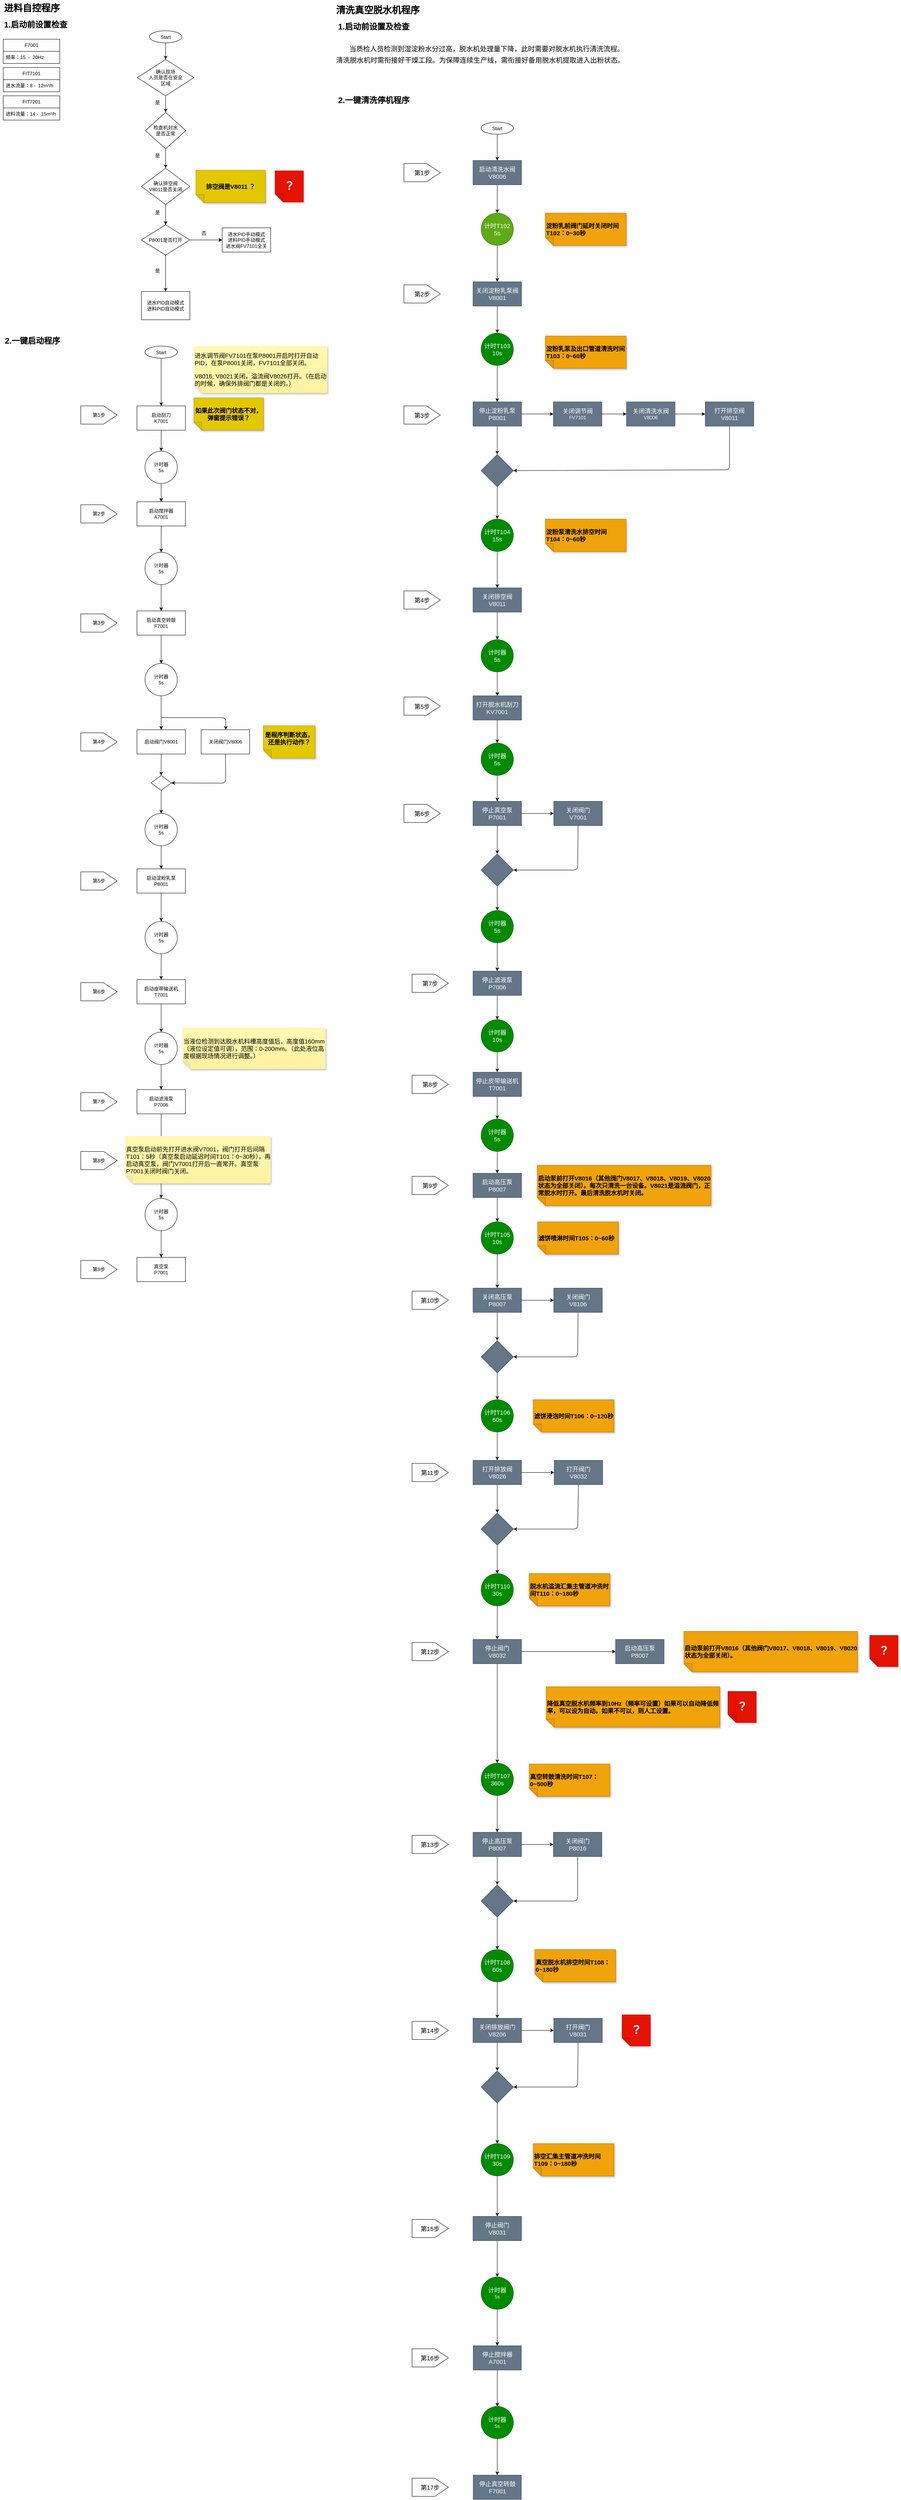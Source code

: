 <mxfile>
    <diagram id="wImYX9leGLHuQFXVxH7y" name="第 1 页">
        <mxGraphModel dx="1202" dy="1942" grid="1" gridSize="10" guides="1" tooltips="1" connect="1" arrows="1" fold="1" page="1" pageScale="1" pageWidth="827" pageHeight="1169" math="0" shadow="0">
            <root>
                <mxCell id="0"/>
                <mxCell id="1" parent="0"/>
                <mxCell id="384" value="F7001" style="swimlane;fontStyle=0;childLayout=stackLayout;horizontal=1;startSize=30;horizontalStack=0;resizeParent=1;resizeParentMax=0;resizeLast=0;collapsible=1;marginBottom=0;whiteSpace=wrap;html=1;fontFamily=Helvetica;fontSize=12;fontColor=default;fillColor=none;gradientColor=none;" parent="1" vertex="1">
                    <mxGeometry x="18" y="-1065" width="140" height="60" as="geometry"/>
                </mxCell>
                <mxCell id="385" value="频率：15&amp;nbsp; -&amp;nbsp; 20Hz" style="text;strokeColor=none;fillColor=none;align=left;verticalAlign=middle;spacingLeft=4;spacingRight=4;overflow=hidden;points=[[0,0.5],[1,0.5]];portConstraint=eastwest;rotatable=0;whiteSpace=wrap;html=1;fontFamily=Helvetica;fontSize=12;fontColor=default;" parent="384" vertex="1">
                    <mxGeometry y="30" width="140" height="30" as="geometry"/>
                </mxCell>
                <mxCell id="388" value="FIT7101" style="swimlane;fontStyle=0;childLayout=stackLayout;horizontal=1;startSize=30;horizontalStack=0;resizeParent=1;resizeParentMax=0;resizeLast=0;collapsible=1;marginBottom=0;whiteSpace=wrap;html=1;fontFamily=Helvetica;fontSize=12;fontColor=default;fillColor=none;gradientColor=none;" parent="1" vertex="1">
                    <mxGeometry x="18" y="-995" width="140" height="60" as="geometry"/>
                </mxCell>
                <mxCell id="389" value="进水流量：8 -&amp;nbsp; 12m³/h" style="text;strokeColor=none;fillColor=none;align=left;verticalAlign=middle;spacingLeft=4;spacingRight=4;overflow=hidden;points=[[0,0.5],[1,0.5]];portConstraint=eastwest;rotatable=0;whiteSpace=wrap;html=1;fontFamily=Helvetica;fontSize=12;fontColor=default;" parent="388" vertex="1">
                    <mxGeometry y="30" width="140" height="30" as="geometry"/>
                </mxCell>
                <UserObject label="FIT7201" tags="" id="390">
                    <mxCell style="swimlane;fontStyle=0;childLayout=stackLayout;horizontal=1;startSize=30;horizontalStack=0;resizeParent=1;resizeParentMax=0;resizeLast=0;collapsible=1;marginBottom=0;whiteSpace=wrap;html=1;fontFamily=Helvetica;fontSize=12;fontColor=default;fillColor=none;gradientColor=none;" parent="1" vertex="1">
                        <mxGeometry x="18" y="-925" width="140" height="60" as="geometry"/>
                    </mxCell>
                </UserObject>
                <mxCell id="391" value="进料流量：14 -&amp;nbsp; 15m³/h" style="text;strokeColor=none;fillColor=none;align=left;verticalAlign=middle;spacingLeft=4;spacingRight=4;overflow=hidden;points=[[0,0.5],[1,0.5]];portConstraint=eastwest;rotatable=0;whiteSpace=wrap;html=1;fontFamily=Helvetica;fontSize=12;fontColor=default;" parent="390" vertex="1">
                    <mxGeometry y="30" width="140" height="30" as="geometry"/>
                </mxCell>
                <mxCell id="427" value="" style="edgeStyle=none;html=1;fontFamily=Helvetica;fontSize=12;fontColor=default;" parent="1" source="425" target="426" edge="1">
                    <mxGeometry relative="1" as="geometry"/>
                </mxCell>
                <mxCell id="425" value="Start" style="ellipse;align=center;" parent="1" vertex="1">
                    <mxGeometry x="380" y="-1086" width="80" height="30" as="geometry"/>
                </mxCell>
                <mxCell id="431" value="" style="edgeStyle=none;html=1;fontFamily=Helvetica;fontSize=12;fontColor=default;" parent="1" source="426" target="430" edge="1">
                    <mxGeometry relative="1" as="geometry"/>
                </mxCell>
                <mxCell id="426" value="确认现场&lt;br&gt;人员是否在安全&lt;br&gt;区域" style="rhombus;whiteSpace=wrap;html=1;align=center;" parent="1" vertex="1">
                    <mxGeometry x="350" y="-1015" width="140" height="90" as="geometry"/>
                </mxCell>
                <mxCell id="440" style="edgeStyle=none;html=1;exitX=0.5;exitY=1;exitDx=0;exitDy=0;entryX=0.5;entryY=0;entryDx=0;entryDy=0;fontFamily=Helvetica;fontSize=12;fontColor=default;" parent="1" source="430" target="439" edge="1">
                    <mxGeometry relative="1" as="geometry"/>
                </mxCell>
                <mxCell id="430" value="检查机封水&lt;br&gt;是否正常" style="rhombus;whiteSpace=wrap;html=1;" parent="1" vertex="1">
                    <mxGeometry x="370" y="-884" width="100" height="90" as="geometry"/>
                </mxCell>
                <mxCell id="448" style="edgeStyle=none;html=1;exitX=0.5;exitY=1;exitDx=0;exitDy=0;entryX=0.5;entryY=0;entryDx=0;entryDy=0;fontFamily=Helvetica;fontSize=12;fontColor=default;" parent="1" source="439" target="443" edge="1">
                    <mxGeometry relative="1" as="geometry"/>
                </mxCell>
                <mxCell id="439" value="确认排空阀&lt;br&gt;V8011是否关闭" style="rhombus;whiteSpace=wrap;html=1;" parent="1" vertex="1">
                    <mxGeometry x="360" y="-746" width="120" height="90" as="geometry"/>
                </mxCell>
                <mxCell id="441" value="" style="edgeStyle=none;html=1;fontFamily=Helvetica;fontSize=12;fontColor=default;" parent="1" source="443" target="444" edge="1">
                    <mxGeometry relative="1" as="geometry"/>
                </mxCell>
                <mxCell id="442" value="" style="edgeStyle=none;html=1;fontFamily=Helvetica;fontSize=12;fontColor=default;" parent="1" source="443" target="446" edge="1">
                    <mxGeometry relative="1" as="geometry"/>
                </mxCell>
                <mxCell id="443" value="P8001是否打开" style="rhombus;whiteSpace=wrap;html=1;" parent="1" vertex="1">
                    <mxGeometry x="360" y="-606" width="120" height="75" as="geometry"/>
                </mxCell>
                <mxCell id="444" value="进水PID自动模式&lt;br&gt;进料PID自动模式" style="whiteSpace=wrap;html=1;" parent="1" vertex="1">
                    <mxGeometry x="360" y="-441" width="120" height="70" as="geometry"/>
                </mxCell>
                <mxCell id="445" value="是" style="text;strokeColor=none;align=center;fillColor=none;html=1;verticalAlign=middle;whiteSpace=wrap;rounded=0;fontFamily=Helvetica;fontSize=12;fontColor=default;" parent="1" vertex="1">
                    <mxGeometry x="381" y="-507" width="38" height="30" as="geometry"/>
                </mxCell>
                <mxCell id="446" value="进水PID手动模式&lt;br&gt;进料PID手动模式&lt;br&gt;进水阀FV7101全关" style="whiteSpace=wrap;html=1;" parent="1" vertex="1">
                    <mxGeometry x="560" y="-598.5" width="120" height="60" as="geometry"/>
                </mxCell>
                <mxCell id="447" value="否" style="text;strokeColor=none;align=center;fillColor=none;html=1;verticalAlign=middle;whiteSpace=wrap;rounded=0;fontFamily=Helvetica;fontSize=12;fontColor=default;" parent="1" vertex="1">
                    <mxGeometry x="495" y="-600" width="40" height="30" as="geometry"/>
                </mxCell>
                <mxCell id="449" value="是" style="text;strokeColor=none;align=center;fillColor=none;html=1;verticalAlign=middle;whiteSpace=wrap;rounded=0;fontFamily=Helvetica;fontSize=12;fontColor=default;" parent="1" vertex="1">
                    <mxGeometry x="381" y="-651" width="38" height="30" as="geometry"/>
                </mxCell>
                <mxCell id="450" value="是" style="text;strokeColor=none;align=center;fillColor=none;html=1;verticalAlign=middle;whiteSpace=wrap;rounded=0;fontFamily=Helvetica;fontSize=12;fontColor=default;" parent="1" vertex="1">
                    <mxGeometry x="381" y="-792" width="38" height="30" as="geometry"/>
                </mxCell>
                <mxCell id="451" value="是" style="text;strokeColor=none;align=center;fillColor=none;html=1;verticalAlign=middle;whiteSpace=wrap;rounded=0;fontFamily=Helvetica;fontSize=12;fontColor=default;" parent="1" vertex="1">
                    <mxGeometry x="381" y="-923" width="38" height="30" as="geometry"/>
                </mxCell>
                <mxCell id="458" value="" style="edgeStyle=none;html=1;fontFamily=Helvetica;fontSize=12;fontColor=default;" parent="1" source="452" target="457" edge="1">
                    <mxGeometry relative="1" as="geometry"/>
                </mxCell>
                <mxCell id="452" value="Start" style="ellipse" parent="1" vertex="1">
                    <mxGeometry x="369" y="-306" width="80" height="30" as="geometry"/>
                </mxCell>
                <mxCell id="462" value="" style="edgeStyle=none;html=1;fontFamily=Helvetica;fontSize=12;fontColor=default;" parent="1" source="457" target="461" edge="1">
                    <mxGeometry relative="1" as="geometry"/>
                </mxCell>
                <mxCell id="457" value="启动刮刀&lt;br&gt;K7001" style="whiteSpace=wrap;html=1;" parent="1" vertex="1">
                    <mxGeometry x="349" y="-158" width="120" height="60" as="geometry"/>
                </mxCell>
                <mxCell id="464" value="" style="edgeStyle=none;html=1;fontFamily=Helvetica;fontSize=12;fontColor=default;" parent="1" source="461" target="463" edge="1">
                    <mxGeometry relative="1" as="geometry"/>
                </mxCell>
                <mxCell id="461" value="计时器&lt;br&gt;5s" style="ellipse;whiteSpace=wrap;html=1;" parent="1" vertex="1">
                    <mxGeometry x="369" y="-46" width="80" height="80" as="geometry"/>
                </mxCell>
                <mxCell id="466" value="" style="edgeStyle=none;html=1;fontFamily=Helvetica;fontSize=12;fontColor=default;" parent="1" source="463" target="465" edge="1">
                    <mxGeometry relative="1" as="geometry"/>
                </mxCell>
                <mxCell id="463" value="启动搅拌器&lt;br&gt;A7001" style="whiteSpace=wrap;html=1;" parent="1" vertex="1">
                    <mxGeometry x="349" y="79" width="120" height="60" as="geometry"/>
                </mxCell>
                <mxCell id="468" value="" style="edgeStyle=none;html=1;fontFamily=Helvetica;fontSize=12;fontColor=default;" parent="1" source="465" target="467" edge="1">
                    <mxGeometry relative="1" as="geometry"/>
                </mxCell>
                <mxCell id="465" value="计时器&lt;br&gt;5s" style="ellipse;whiteSpace=wrap;html=1;" parent="1" vertex="1">
                    <mxGeometry x="369" y="204" width="80" height="80" as="geometry"/>
                </mxCell>
                <mxCell id="470" value="" style="edgeStyle=none;html=1;fontFamily=Helvetica;fontSize=12;fontColor=default;" parent="1" source="467" target="469" edge="1">
                    <mxGeometry relative="1" as="geometry"/>
                </mxCell>
                <mxCell id="467" value="启动真空转鼓&lt;br&gt;F7001" style="whiteSpace=wrap;html=1;" parent="1" vertex="1">
                    <mxGeometry x="349" y="349" width="120" height="60" as="geometry"/>
                </mxCell>
                <mxCell id="472" value="" style="edgeStyle=none;html=1;fontFamily=Helvetica;fontSize=12;fontColor=default;" parent="1" source="469" target="471" edge="1">
                    <mxGeometry relative="1" as="geometry"/>
                </mxCell>
                <mxCell id="469" value="计时器&lt;br&gt;5s" style="ellipse;whiteSpace=wrap;html=1;" parent="1" vertex="1">
                    <mxGeometry x="369" y="479" width="80" height="80" as="geometry"/>
                </mxCell>
                <mxCell id="484" value="" style="edgeStyle=none;html=1;fontFamily=Helvetica;fontSize=12;fontColor=default;" parent="1" source="471" target="483" edge="1">
                    <mxGeometry relative="1" as="geometry"/>
                </mxCell>
                <mxCell id="471" value="启动阀门V8001" style="whiteSpace=wrap;html=1;" parent="1" vertex="1">
                    <mxGeometry x="349" y="643" width="120" height="60" as="geometry"/>
                </mxCell>
                <mxCell id="485" style="edgeStyle=none;html=1;entryX=1;entryY=0.5;entryDx=0;entryDy=0;fontFamily=Helvetica;fontSize=12;fontColor=default;exitX=0.5;exitY=1;exitDx=0;exitDy=0;" parent="1" source="477" target="483" edge="1">
                    <mxGeometry relative="1" as="geometry">
                        <Array as="points">
                            <mxPoint x="569" y="775"/>
                        </Array>
                    </mxGeometry>
                </mxCell>
                <mxCell id="477" value="关闭阀门V8006" style="whiteSpace=wrap;html=1;" parent="1" vertex="1">
                    <mxGeometry x="508" y="643" width="120" height="60" as="geometry"/>
                </mxCell>
                <mxCell id="479" value="" style="edgeStyle=none;orthogonalLoop=1;jettySize=auto;html=1;fontFamily=Helvetica;fontSize=12;fontColor=default;" parent="1" edge="1">
                    <mxGeometry width="80" relative="1" as="geometry">
                        <mxPoint x="409" y="613" as="sourcePoint"/>
                        <mxPoint x="569" y="643" as="targetPoint"/>
                        <Array as="points">
                            <mxPoint x="569" y="613"/>
                        </Array>
                    </mxGeometry>
                </mxCell>
                <mxCell id="487" value="" style="edgeStyle=none;html=1;fontFamily=Helvetica;fontSize=12;fontColor=default;" parent="1" source="483" target="486" edge="1">
                    <mxGeometry relative="1" as="geometry"/>
                </mxCell>
                <mxCell id="483" value="" style="rhombus;whiteSpace=wrap;html=1;" parent="1" vertex="1">
                    <mxGeometry x="384" y="756" width="50" height="37" as="geometry"/>
                </mxCell>
                <mxCell id="489" value="" style="edgeStyle=none;html=1;fontFamily=Helvetica;fontSize=12;fontColor=default;" parent="1" source="486" target="488" edge="1">
                    <mxGeometry relative="1" as="geometry"/>
                </mxCell>
                <mxCell id="486" value="计时器&lt;br&gt;5s" style="ellipse;whiteSpace=wrap;html=1;" parent="1" vertex="1">
                    <mxGeometry x="369" y="850" width="80" height="80" as="geometry"/>
                </mxCell>
                <mxCell id="491" value="" style="edgeStyle=none;html=1;fontFamily=Helvetica;fontSize=12;fontColor=default;" parent="1" source="488" target="490" edge="1">
                    <mxGeometry relative="1" as="geometry"/>
                </mxCell>
                <mxCell id="488" value="启动淀粉乳泵&lt;br&gt;P8001" style="whiteSpace=wrap;html=1;" parent="1" vertex="1">
                    <mxGeometry x="349" y="987" width="120" height="60" as="geometry"/>
                </mxCell>
                <mxCell id="493" value="" style="edgeStyle=none;html=1;fontFamily=Helvetica;fontSize=12;fontColor=default;" parent="1" source="490" target="492" edge="1">
                    <mxGeometry relative="1" as="geometry"/>
                </mxCell>
                <mxCell id="490" value="计时器&lt;br&gt;5s" style="ellipse;whiteSpace=wrap;html=1;" parent="1" vertex="1">
                    <mxGeometry x="369" y="1117" width="80" height="80" as="geometry"/>
                </mxCell>
                <mxCell id="497" value="" style="edgeStyle=none;html=1;fontFamily=Helvetica;fontSize=12;fontColor=#FFFFFF;" parent="1" source="492" target="496" edge="1">
                    <mxGeometry relative="1" as="geometry"/>
                </mxCell>
                <mxCell id="492" value="启动皮带输送机&lt;br&gt;T7001" style="whiteSpace=wrap;html=1;" parent="1" vertex="1">
                    <mxGeometry x="349" y="1261" width="120" height="60" as="geometry"/>
                </mxCell>
                <mxCell id="494" value="&lt;p style=&quot;font-size: 15px;&quot; class=&quot;MsoNormal&quot;&gt;&lt;span&gt;当液位检测到达脱水机料槽高度值后，&lt;/span&gt;高度值160mm（液位设定值可调），范围：0-200mm。（此处液位高度根据现场情况进行调整。）&lt;/p&gt;&lt;p class=&quot;MsoNormal&quot;&gt;&lt;span&gt;&lt;/span&gt;&lt;/p&gt;" style="shape=note;whiteSpace=wrap;html=1;backgroundOutline=1;fontColor=#000000;darkOpacity=0.05;fillColor=#FFF9B2;strokeColor=none;fillStyle=solid;direction=west;gradientDirection=north;gradientColor=#FFF2A1;shadow=1;size=20;pointerEvents=1;fontFamily=Helvetica;fontSize=12;align=left;" parent="1" vertex="1">
                    <mxGeometry x="461.75" y="1380" width="354.25" height="102" as="geometry"/>
                </mxCell>
                <mxCell id="499" value="" style="edgeStyle=none;html=1;fontFamily=Helvetica;fontSize=12;fontColor=#FFFFFF;" parent="1" source="496" target="498" edge="1">
                    <mxGeometry relative="1" as="geometry"/>
                </mxCell>
                <mxCell id="496" value="计时器&lt;br&gt;5s" style="ellipse;whiteSpace=wrap;html=1;" parent="1" vertex="1">
                    <mxGeometry x="369" y="1391" width="80" height="80" as="geometry"/>
                </mxCell>
                <mxCell id="501" value="" style="edgeStyle=none;html=1;fontFamily=Helvetica;fontSize=12;fontColor=#FFFFFF;" parent="1" source="498" target="500" edge="1">
                    <mxGeometry relative="1" as="geometry"/>
                </mxCell>
                <mxCell id="498" value="启动滤液泵&lt;br&gt;P7006" style="whiteSpace=wrap;html=1;" parent="1" vertex="1">
                    <mxGeometry x="349" y="1533" width="120" height="60" as="geometry"/>
                </mxCell>
                <mxCell id="503" value="" style="edgeStyle=none;html=1;fontFamily=Helvetica;fontSize=12;fontColor=#FFFFFF;" parent="1" source="500" target="502" edge="1">
                    <mxGeometry relative="1" as="geometry"/>
                </mxCell>
                <mxCell id="500" value="计时器&lt;br&gt;5s" style="ellipse;whiteSpace=wrap;html=1;" parent="1" vertex="1">
                    <mxGeometry x="369" y="1802" width="80" height="80" as="geometry"/>
                </mxCell>
                <mxCell id="502" value="真空泵&lt;br&gt;P7001" style="whiteSpace=wrap;html=1;" parent="1" vertex="1">
                    <mxGeometry x="349" y="1948" width="120" height="60" as="geometry"/>
                </mxCell>
                <mxCell id="504" value="&lt;p style=&quot;&quot; class=&quot;MsoNormal&quot;&gt;&lt;font style=&quot;font-size: 15px;&quot;&gt;真空泵启动前先打开进水阀V7001，阀门打开后间隔T101：5秒（真空泵启动延迟时间T101：0~30秒），再启动真空泵，阀门V7001打开后一直常开。真空泵P7001关闭时阀门关闭。&lt;/font&gt;&lt;span&gt;&lt;/span&gt;&lt;/p&gt;&lt;p class=&quot;MsoNormal&quot;&gt;&lt;span&gt;&lt;/span&gt;&lt;/p&gt;" style="shape=note;whiteSpace=wrap;html=1;backgroundOutline=1;fontColor=#000000;darkOpacity=0.05;fillColor=#FFF9B2;strokeColor=none;fillStyle=solid;direction=west;gradientDirection=north;gradientColor=#FFF2A1;shadow=1;size=20;pointerEvents=1;fontFamily=Helvetica;fontSize=12;align=left;" parent="1" vertex="1">
                    <mxGeometry x="320" y="1648" width="360" height="117" as="geometry"/>
                </mxCell>
                <mxCell id="505" value="&lt;p style=&quot;font-size: 15px;&quot; class=&quot;MsoNormal&quot;&gt;&lt;font style=&quot;font-size: 15px;&quot;&gt;进水调节阀FV7101在泵P8001开启时打开自动PID，在泵P8001关闭，FV7101全部关闭。&lt;/font&gt;&lt;/p&gt;&lt;p style=&quot;font-size: 15px;&quot; class=&quot;MsoNormal&quot;&gt;&lt;font style=&quot;font-size: 15px;&quot;&gt;V8016, V8021关闭，溢流阀V8026打开。（在启动的时候，确保外排阀门都是关闭的。）&lt;/font&gt;&lt;span style=&quot;font-size: 13px;&quot;&gt;&lt;/span&gt;&lt;/p&gt;&lt;p class=&quot;MsoNormal&quot;&gt;&lt;span&gt;&lt;/span&gt;&lt;/p&gt;" style="shape=note;whiteSpace=wrap;html=1;backgroundOutline=1;fontColor=#000000;darkOpacity=0.05;fillColor=#FFF9B2;strokeColor=none;fillStyle=solid;direction=west;gradientDirection=north;gradientColor=#FFF2A1;shadow=1;size=20;pointerEvents=1;fontFamily=Helvetica;fontSize=12;align=left;" parent="1" vertex="1">
                    <mxGeometry x="490" y="-306" width="330" height="116" as="geometry"/>
                </mxCell>
                <mxCell id="506" value="第1步" style="shape=offPageConnector;whiteSpace=wrap;html=1;direction=north;" parent="1" vertex="1">
                    <mxGeometry x="210" y="-158" width="90" height="45" as="geometry"/>
                </mxCell>
                <mxCell id="509" value="1.启动前设置检查" style="text;strokeColor=none;fillColor=none;html=1;fontSize=20;fontStyle=1;verticalAlign=middle;align=center;" parent="1" vertex="1">
                    <mxGeometry x="18" y="-1122" width="160" height="40" as="geometry"/>
                </mxCell>
                <mxCell id="510" value="2.一键启动程序" style="text;strokeColor=none;fillColor=none;html=1;fontSize=20;fontStyle=1;verticalAlign=middle;align=center;" parent="1" vertex="1">
                    <mxGeometry x="10" y="-340" width="160" height="40" as="geometry"/>
                </mxCell>
                <mxCell id="511" value="第2步" style="shape=offPageConnector;whiteSpace=wrap;html=1;direction=north;" parent="1" vertex="1">
                    <mxGeometry x="210" y="86.5" width="90" height="45" as="geometry"/>
                </mxCell>
                <mxCell id="512" value="第3步" style="shape=offPageConnector;whiteSpace=wrap;html=1;direction=north;" parent="1" vertex="1">
                    <mxGeometry x="210" y="356.5" width="90" height="45" as="geometry"/>
                </mxCell>
                <mxCell id="513" value="第4步" style="shape=offPageConnector;whiteSpace=wrap;html=1;direction=north;" parent="1" vertex="1">
                    <mxGeometry x="210" y="650.5" width="90" height="45" as="geometry"/>
                </mxCell>
                <mxCell id="514" value="第5步" style="shape=offPageConnector;whiteSpace=wrap;html=1;direction=north;" parent="1" vertex="1">
                    <mxGeometry x="210" y="994.5" width="90" height="45" as="geometry"/>
                </mxCell>
                <mxCell id="515" value="第6步" style="shape=offPageConnector;whiteSpace=wrap;html=1;direction=north;" parent="1" vertex="1">
                    <mxGeometry x="210" y="1268.5" width="90" height="45" as="geometry"/>
                </mxCell>
                <mxCell id="516" value="第7步" style="shape=offPageConnector;whiteSpace=wrap;html=1;direction=north;" parent="1" vertex="1">
                    <mxGeometry x="210" y="1540.5" width="90" height="45" as="geometry"/>
                </mxCell>
                <mxCell id="517" value="第8步" style="shape=offPageConnector;whiteSpace=wrap;html=1;direction=north;" parent="1" vertex="1">
                    <mxGeometry x="210" y="1686" width="90" height="45" as="geometry"/>
                </mxCell>
                <mxCell id="518" value="第9步" style="shape=offPageConnector;whiteSpace=wrap;html=1;direction=north;" parent="1" vertex="1">
                    <mxGeometry x="210" y="1955.5" width="90" height="45" as="geometry"/>
                </mxCell>
                <mxCell id="519" value="&lt;font style=&quot;font-size: 15px;&quot;&gt;&lt;b&gt;是程序判断状态，还是执行动作？&lt;br&gt;&lt;br&gt;&lt;/b&gt;&lt;/font&gt;" style="shape=note;whiteSpace=wrap;html=1;backgroundOutline=1;fontColor=#000000;darkOpacity=0.05;fillColor=#e3c800;strokeColor=#B09500;fillStyle=solid;direction=west;gradientDirection=north;shadow=1;size=20;pointerEvents=1;" parent="1" vertex="1">
                    <mxGeometry x="662" y="633" width="128" height="80" as="geometry"/>
                </mxCell>
                <mxCell id="521" value="&lt;font style=&quot;font-size: 15px;&quot;&gt;&lt;b&gt;如果此次阀门状态不对，弹窗提示错误？&lt;br&gt;&lt;/b&gt;&lt;/font&gt;" style="shape=note;whiteSpace=wrap;html=1;backgroundOutline=1;fontColor=#000000;darkOpacity=0.05;fillColor=#e3c800;strokeColor=#B09500;fillStyle=solid;direction=west;gradientDirection=north;shadow=1;size=20;pointerEvents=1;" parent="1" vertex="1">
                    <mxGeometry x="490" y="-178" width="172" height="80" as="geometry"/>
                </mxCell>
                <mxCell id="522" value="清洗真空脱水机程序" style="text;strokeColor=none;fillColor=none;html=1;fontSize=23;fontStyle=1;verticalAlign=middle;align=center;" vertex="1" parent="1">
                    <mxGeometry x="840" y="-1157" width="210" height="40" as="geometry"/>
                </mxCell>
                <mxCell id="523" value="进料自控程序" style="text;strokeColor=none;fillColor=none;html=1;fontSize=23;fontStyle=1;verticalAlign=middle;align=left;" vertex="1" parent="1">
                    <mxGeometry x="18" y="-1162" width="210" height="40" as="geometry"/>
                </mxCell>
                <mxCell id="524" value="1.启动前设置及检查" style="text;strokeColor=none;fillColor=none;html=1;fontSize=20;fontStyle=1;verticalAlign=middle;align=center;" vertex="1" parent="1">
                    <mxGeometry x="840" y="-1117" width="190" height="40" as="geometry"/>
                </mxCell>
                <mxCell id="525" value="&lt;p style=&quot;&quot; class=&quot;MsoNormal&quot;&gt;&lt;span&gt;&lt;font style=&quot;font-size: 17px;&quot;&gt;&amp;nbsp; &amp;nbsp; &amp;nbsp; &amp;nbsp;当质检人员检测到湿淀粉水分过高，脱水机处理量下降，此时需要对脱水机执行清洗流程。清洗脱水机时需衔接好干燥工段。为保障连续生产线，需衔接好备用脱水机提取进入出粉状态。&lt;/font&gt;&lt;/span&gt;&lt;span&gt;&lt;/span&gt;&lt;/p&gt;" style="text;strokeColor=none;align=left;fillColor=none;html=1;verticalAlign=middle;whiteSpace=wrap;rounded=0;fontSize=23;" vertex="1" parent="1">
                    <mxGeometry x="840" y="-1084" width="730" height="110" as="geometry"/>
                </mxCell>
                <mxCell id="526" value="2.一键清洗停机程序" style="text;strokeColor=none;fillColor=none;html=1;fontSize=20;fontStyle=1;verticalAlign=middle;align=center;" vertex="1" parent="1">
                    <mxGeometry x="840" y="-935" width="190" height="40" as="geometry"/>
                </mxCell>
                <mxCell id="529" value="" style="edgeStyle=none;html=1;fontSize=17;" edge="1" parent="1" source="527" target="528">
                    <mxGeometry relative="1" as="geometry"/>
                </mxCell>
                <mxCell id="527" value="Start" style="ellipse" vertex="1" parent="1">
                    <mxGeometry x="1201" y="-860" width="80" height="30" as="geometry"/>
                </mxCell>
                <mxCell id="531" value="" style="edgeStyle=none;html=1;fontSize=15;" edge="1" parent="1" source="528" target="530">
                    <mxGeometry relative="1" as="geometry"/>
                </mxCell>
                <mxCell id="528" value="&lt;font style=&quot;font-size: 15px;&quot;&gt;启动清洗水阀&lt;br&gt;V8006&lt;br&gt;&lt;/font&gt;" style="whiteSpace=wrap;html=1;fillColor=#647687;fontColor=#ffffff;strokeColor=#314354;" vertex="1" parent="1">
                    <mxGeometry x="1181" y="-765" width="120" height="60" as="geometry"/>
                </mxCell>
                <mxCell id="533" value="" style="edgeStyle=none;html=1;fontSize=15;" edge="1" parent="1" source="530" target="532">
                    <mxGeometry relative="1" as="geometry"/>
                </mxCell>
                <mxCell id="530" value="&lt;font style=&quot;font-size: 15px;&quot;&gt;计时T102&lt;br&gt;5s&lt;/font&gt;" style="ellipse;whiteSpace=wrap;html=1;fillColor=#60a917;strokeColor=#2D7600;fontColor=#ffffff;" vertex="1" parent="1">
                    <mxGeometry x="1201" y="-635" width="80" height="80" as="geometry"/>
                </mxCell>
                <mxCell id="539" style="edgeStyle=none;html=1;exitX=0.5;exitY=1;exitDx=0;exitDy=0;entryX=0.5;entryY=0;entryDx=0;entryDy=0;fontSize=15;" edge="1" parent="1" source="532" target="538">
                    <mxGeometry relative="1" as="geometry"/>
                </mxCell>
                <mxCell id="532" value="&lt;font style=&quot;font-size: 15px;&quot;&gt;关闭淀粉乳泵阀&lt;br&gt;V8001&lt;/font&gt;" style="whiteSpace=wrap;html=1;fillColor=#647687;strokeColor=#314354;fontColor=#ffffff;" vertex="1" parent="1">
                    <mxGeometry x="1181" y="-465" width="120" height="60" as="geometry"/>
                </mxCell>
                <mxCell id="545" value="" style="edgeStyle=none;html=1;fontSize=15;" edge="1" parent="1" source="538" target="544">
                    <mxGeometry relative="1" as="geometry"/>
                </mxCell>
                <mxCell id="538" value="&lt;font style=&quot;font-size: 15px;&quot;&gt;计时T103&lt;br&gt;10s&lt;/font&gt;" style="ellipse;whiteSpace=wrap;html=1;fillColor=#008a00;strokeColor=#005700;fontColor=#ffffff;" vertex="1" parent="1">
                    <mxGeometry x="1201" y="-338" width="80" height="80" as="geometry"/>
                </mxCell>
                <mxCell id="540" value="&lt;p style=&quot;font-size: 15px;&quot; class=&quot;MsoNormal&quot;&gt;&lt;b&gt;淀粉乳前阀门延时关闭时间T102：0~30秒&lt;/b&gt;&lt;/p&gt;" style="shape=note;whiteSpace=wrap;html=1;backgroundOutline=1;fontColor=#000000;darkOpacity=0.05;fillColor=#f0a30a;strokeColor=#BD7000;fillStyle=solid;direction=west;gradientDirection=north;shadow=1;size=20;pointerEvents=1;align=left;" vertex="1" parent="1">
                    <mxGeometry x="1360" y="-635" width="200" height="80" as="geometry"/>
                </mxCell>
                <mxCell id="541" value="&lt;p style=&quot;font-size: 15px;&quot; class=&quot;MsoNormal&quot;&gt;&lt;b&gt;&lt;span&gt;淀粉乳泵及出口管道清洗时间&lt;/span&gt;&lt;span&gt;T&lt;/span&gt;&lt;span&gt;103&lt;/span&gt;&lt;span&gt;：0&lt;/span&gt;&lt;span&gt;~60&lt;/span&gt;&lt;span&gt;秒&lt;/span&gt;&lt;/b&gt;&lt;/p&gt;" style="shape=note;whiteSpace=wrap;html=1;backgroundOutline=1;fontColor=#000000;darkOpacity=0.05;fillColor=#f0a30a;strokeColor=#BD7000;fillStyle=solid;direction=west;gradientDirection=north;shadow=1;size=20;pointerEvents=1;align=left;" vertex="1" parent="1">
                    <mxGeometry x="1360" y="-331" width="200" height="80" as="geometry"/>
                </mxCell>
                <mxCell id="542" value="&lt;font style=&quot;font-size: 15px;&quot;&gt;第1步&lt;/font&gt;" style="shape=offPageConnector;whiteSpace=wrap;html=1;direction=north;" vertex="1" parent="1">
                    <mxGeometry x="1010" y="-757.5" width="90" height="45" as="geometry"/>
                </mxCell>
                <mxCell id="543" value="&lt;font style=&quot;font-size: 15px;&quot;&gt;第2步&lt;/font&gt;" style="shape=offPageConnector;whiteSpace=wrap;html=1;direction=north;" vertex="1" parent="1">
                    <mxGeometry x="1010" y="-457.5" width="90" height="45" as="geometry"/>
                </mxCell>
                <mxCell id="551" value="" style="edgeStyle=none;html=1;fontSize=15;" edge="1" parent="1" source="544" target="550">
                    <mxGeometry relative="1" as="geometry"/>
                </mxCell>
                <mxCell id="555" value="" style="edgeStyle=none;html=1;fontSize=15;" edge="1" parent="1" source="544" target="554">
                    <mxGeometry relative="1" as="geometry"/>
                </mxCell>
                <mxCell id="544" value="&lt;font style=&quot;font-size: 15px;&quot;&gt;停止淀粉乳泵&lt;br&gt;P8001&lt;/font&gt;" style="whiteSpace=wrap;html=1;fillColor=#647687;strokeColor=#314354;fontColor=#ffffff;" vertex="1" parent="1">
                    <mxGeometry x="1181" y="-168" width="120" height="60" as="geometry"/>
                </mxCell>
                <mxCell id="553" value="" style="edgeStyle=none;html=1;fontSize=15;" edge="1" parent="1" source="550" target="552">
                    <mxGeometry relative="1" as="geometry"/>
                </mxCell>
                <mxCell id="550" value="&lt;span style=&quot;font-size: 15px;&quot;&gt;关闭调节阀&lt;br&gt;&lt;/span&gt;FV7101" style="whiteSpace=wrap;html=1;fillColor=#647687;strokeColor=#314354;fontColor=#ffffff;" vertex="1" parent="1">
                    <mxGeometry x="1380" y="-168" width="120" height="60" as="geometry"/>
                </mxCell>
                <mxCell id="559" value="" style="edgeStyle=none;html=1;fontSize=15;" edge="1" parent="1" source="552" target="558">
                    <mxGeometry relative="1" as="geometry"/>
                </mxCell>
                <mxCell id="552" value="&lt;span style=&quot;font-size: 15px;&quot;&gt;关闭清洗水阀&lt;br&gt;&lt;/span&gt;V8006" style="whiteSpace=wrap;html=1;fillColor=#647687;strokeColor=#314354;fontColor=#ffffff;" vertex="1" parent="1">
                    <mxGeometry x="1561" y="-168" width="120" height="60" as="geometry"/>
                </mxCell>
                <mxCell id="563" value="" style="edgeStyle=none;html=1;fontSize=15;" edge="1" parent="1" source="554" target="562">
                    <mxGeometry relative="1" as="geometry"/>
                </mxCell>
                <mxCell id="554" value="" style="rhombus;whiteSpace=wrap;html=1;fillColor=#647687;fontColor=#ffffff;strokeColor=#314354;" vertex="1" parent="1">
                    <mxGeometry x="1201" y="-38" width="80" height="80" as="geometry"/>
                </mxCell>
                <mxCell id="557" value="&lt;font style=&quot;font-size: 15px;&quot;&gt;&lt;b&gt;排空阀是V8011 ？&lt;br&gt;&lt;/b&gt;&lt;/font&gt;" style="shape=note;whiteSpace=wrap;html=1;backgroundOutline=1;fontColor=#000000;darkOpacity=0.05;fillColor=#e3c800;strokeColor=#B09500;fillStyle=solid;direction=west;gradientDirection=north;shadow=1;size=20;pointerEvents=1;" vertex="1" parent="1">
                    <mxGeometry x="495" y="-741" width="172" height="80" as="geometry"/>
                </mxCell>
                <mxCell id="560" style="edgeStyle=none;html=1;exitX=0.5;exitY=1;exitDx=0;exitDy=0;fontSize=15;entryX=1;entryY=0.5;entryDx=0;entryDy=0;" edge="1" parent="1" source="558" target="554">
                    <mxGeometry relative="1" as="geometry">
                        <Array as="points">
                            <mxPoint x="1816"/>
                        </Array>
                    </mxGeometry>
                </mxCell>
                <mxCell id="558" value="&lt;span style=&quot;font-size: 15px;&quot;&gt;打开排空阀&lt;br&gt;V8011&lt;br&gt;&lt;/span&gt;" style="whiteSpace=wrap;html=1;fillColor=#647687;strokeColor=#314354;fontColor=#ffffff;" vertex="1" parent="1">
                    <mxGeometry x="1756" y="-168" width="120" height="60" as="geometry"/>
                </mxCell>
                <mxCell id="561" value="&lt;font style=&quot;font-size: 15px;&quot;&gt;第3步&lt;/font&gt;" style="shape=offPageConnector;whiteSpace=wrap;html=1;direction=north;" vertex="1" parent="1">
                    <mxGeometry x="1010" y="-158" width="90" height="45" as="geometry"/>
                </mxCell>
                <mxCell id="571" style="edgeStyle=none;html=1;exitX=0.5;exitY=1;exitDx=0;exitDy=0;entryX=0.5;entryY=0;entryDx=0;entryDy=0;fontSize=15;" edge="1" parent="1" source="562" target="565">
                    <mxGeometry relative="1" as="geometry"/>
                </mxCell>
                <mxCell id="562" value="&lt;font style=&quot;font-size: 15px;&quot;&gt;计时T104&lt;br&gt;15s&lt;/font&gt;" style="ellipse;whiteSpace=wrap;html=1;fillColor=#008a00;strokeColor=#005700;fontColor=#ffffff;" vertex="1" parent="1">
                    <mxGeometry x="1201" y="122" width="80" height="80" as="geometry"/>
                </mxCell>
                <mxCell id="564" value="&lt;p style=&quot;font-size: 15px;&quot; class=&quot;MsoNormal&quot;&gt;&lt;b&gt;&lt;span&gt;淀粉泵清洗水排空时间&lt;/span&gt;&lt;span&gt;T&lt;/span&gt;&lt;span&gt;104&lt;/span&gt;&lt;span&gt;：0&lt;/span&gt;&lt;span&gt;~60&lt;/span&gt;&lt;span&gt;秒&lt;/span&gt;&lt;/b&gt;&lt;/p&gt;" style="shape=note;whiteSpace=wrap;html=1;backgroundOutline=1;fontColor=#000000;darkOpacity=0.05;fillColor=#f0a30a;strokeColor=#BD7000;fillStyle=solid;direction=west;gradientDirection=north;shadow=1;size=20;pointerEvents=1;align=left;" vertex="1" parent="1">
                    <mxGeometry x="1360" y="122" width="200" height="80" as="geometry"/>
                </mxCell>
                <mxCell id="575" style="edgeStyle=none;html=1;exitX=0.5;exitY=1;exitDx=0;exitDy=0;entryX=0.5;entryY=0;entryDx=0;entryDy=0;fontSize=15;" edge="1" parent="1" source="565" target="574">
                    <mxGeometry relative="1" as="geometry"/>
                </mxCell>
                <mxCell id="565" value="&lt;span style=&quot;font-size: 15px;&quot;&gt;关闭排空阀&lt;br&gt;V8011&lt;br&gt;&lt;/span&gt;" style="whiteSpace=wrap;html=1;fillColor=#647687;strokeColor=#314354;fontColor=#ffffff;" vertex="1" parent="1">
                    <mxGeometry x="1181" y="292" width="120" height="60" as="geometry"/>
                </mxCell>
                <mxCell id="570" value="&lt;font style=&quot;font-size: 15px;&quot;&gt;第4步&lt;/font&gt;" style="shape=offPageConnector;whiteSpace=wrap;html=1;direction=north;" vertex="1" parent="1">
                    <mxGeometry x="1010" y="299.5" width="90" height="45" as="geometry"/>
                </mxCell>
                <mxCell id="577" style="edgeStyle=none;html=1;exitX=0.5;exitY=1;exitDx=0;exitDy=0;entryX=0.5;entryY=0;entryDx=0;entryDy=0;fontSize=15;" edge="1" parent="1" source="574" target="576">
                    <mxGeometry relative="1" as="geometry"/>
                </mxCell>
                <mxCell id="574" value="&lt;font style=&quot;font-size: 15px;&quot;&gt;计时器&lt;br&gt;5s&lt;/font&gt;" style="ellipse;whiteSpace=wrap;html=1;fillColor=#008a00;strokeColor=#005700;fontColor=#ffffff;" vertex="1" parent="1">
                    <mxGeometry x="1201" y="420" width="80" height="80" as="geometry"/>
                </mxCell>
                <mxCell id="579" style="edgeStyle=none;html=1;exitX=0.5;exitY=1;exitDx=0;exitDy=0;entryX=0.5;entryY=0;entryDx=0;entryDy=0;fontSize=15;" edge="1" parent="1" source="576" target="578">
                    <mxGeometry relative="1" as="geometry"/>
                </mxCell>
                <mxCell id="576" value="&lt;span style=&quot;font-size: 15px;&quot;&gt;打开脱水机刮刀&lt;br&gt;KV7001&lt;br&gt;&lt;/span&gt;" style="whiteSpace=wrap;html=1;fillColor=#647687;strokeColor=#314354;fontColor=#ffffff;" vertex="1" parent="1">
                    <mxGeometry x="1181" y="559" width="120" height="60" as="geometry"/>
                </mxCell>
                <mxCell id="581" style="edgeStyle=none;html=1;exitX=0.5;exitY=1;exitDx=0;exitDy=0;entryX=0.5;entryY=0;entryDx=0;entryDy=0;fontSize=15;" edge="1" parent="1" source="578" target="580">
                    <mxGeometry relative="1" as="geometry"/>
                </mxCell>
                <mxCell id="578" value="&lt;font style=&quot;font-size: 15px;&quot;&gt;计时器&lt;br&gt;5s&lt;/font&gt;" style="ellipse;whiteSpace=wrap;html=1;fillColor=#008a00;strokeColor=#005700;fontColor=#ffffff;" vertex="1" parent="1">
                    <mxGeometry x="1201" y="676" width="80" height="80" as="geometry"/>
                </mxCell>
                <mxCell id="585" value="" style="edgeStyle=none;html=1;fontSize=15;" edge="1" parent="1" source="580" target="584">
                    <mxGeometry relative="1" as="geometry"/>
                </mxCell>
                <mxCell id="587" value="" style="edgeStyle=none;html=1;fontSize=15;" edge="1" parent="1" source="580" target="586">
                    <mxGeometry relative="1" as="geometry"/>
                </mxCell>
                <mxCell id="580" value="&lt;span style=&quot;font-size: 15px;&quot;&gt;停止真空泵&lt;br&gt;P7001&lt;br&gt;&lt;/span&gt;" style="whiteSpace=wrap;html=1;fillColor=#647687;strokeColor=#314354;fontColor=#ffffff;" vertex="1" parent="1">
                    <mxGeometry x="1181" y="820" width="120" height="60" as="geometry"/>
                </mxCell>
                <mxCell id="582" value="&lt;font style=&quot;font-size: 15px;&quot;&gt;第5步&lt;/font&gt;" style="shape=offPageConnector;whiteSpace=wrap;html=1;direction=north;" vertex="1" parent="1">
                    <mxGeometry x="1010" y="562" width="90" height="45" as="geometry"/>
                </mxCell>
                <mxCell id="583" value="&lt;font style=&quot;font-size: 15px;&quot;&gt;第6步&lt;/font&gt;" style="shape=offPageConnector;whiteSpace=wrap;html=1;direction=north;" vertex="1" parent="1">
                    <mxGeometry x="1010" y="827.5" width="90" height="45" as="geometry"/>
                </mxCell>
                <mxCell id="588" style="edgeStyle=none;html=1;exitX=0.5;exitY=1;exitDx=0;exitDy=0;entryX=1;entryY=0.5;entryDx=0;entryDy=0;fontSize=15;" edge="1" parent="1" source="584" target="586">
                    <mxGeometry relative="1" as="geometry">
                        <Array as="points">
                            <mxPoint x="1440" y="990"/>
                        </Array>
                    </mxGeometry>
                </mxCell>
                <mxCell id="584" value="&lt;span style=&quot;font-size: 15px;&quot;&gt;关闭阀门&lt;br&gt;V7001&lt;br&gt;&lt;/span&gt;" style="whiteSpace=wrap;html=1;fillColor=#647687;strokeColor=#314354;fontColor=#ffffff;" vertex="1" parent="1">
                    <mxGeometry x="1381" y="820" width="120" height="60" as="geometry"/>
                </mxCell>
                <mxCell id="590" style="edgeStyle=none;html=1;exitX=0.5;exitY=1;exitDx=0;exitDy=0;entryX=0.5;entryY=0;entryDx=0;entryDy=0;fontSize=15;" edge="1" parent="1" source="586" target="589">
                    <mxGeometry relative="1" as="geometry"/>
                </mxCell>
                <mxCell id="586" value="" style="rhombus;whiteSpace=wrap;html=1;fillColor=#647687;strokeColor=#314354;fontColor=#ffffff;" vertex="1" parent="1">
                    <mxGeometry x="1201" y="950" width="80" height="80" as="geometry"/>
                </mxCell>
                <mxCell id="592" style="edgeStyle=none;html=1;exitX=0.5;exitY=1;exitDx=0;exitDy=0;entryX=0.5;entryY=0;entryDx=0;entryDy=0;fontSize=15;" edge="1" parent="1" source="589" target="591">
                    <mxGeometry relative="1" as="geometry"/>
                </mxCell>
                <mxCell id="589" value="&lt;font style=&quot;font-size: 15px;&quot;&gt;计时器&lt;br&gt;5s&lt;/font&gt;" style="ellipse;whiteSpace=wrap;html=1;fillColor=#008a00;strokeColor=#005700;fontColor=#ffffff;" vertex="1" parent="1">
                    <mxGeometry x="1201" y="1090" width="80" height="80" as="geometry"/>
                </mxCell>
                <mxCell id="595" style="edgeStyle=none;html=1;exitX=0.5;exitY=1;exitDx=0;exitDy=0;entryX=0.5;entryY=0;entryDx=0;entryDy=0;fontSize=15;" edge="1" parent="1" source="591" target="594">
                    <mxGeometry relative="1" as="geometry"/>
                </mxCell>
                <mxCell id="591" value="&lt;span style=&quot;font-size: 15px;&quot;&gt;停止滤液泵&lt;br&gt;P7006&lt;br&gt;&lt;/span&gt;" style="whiteSpace=wrap;html=1;fillColor=#647687;strokeColor=#314354;fontColor=#ffffff;" vertex="1" parent="1">
                    <mxGeometry x="1181" y="1240" width="120" height="60" as="geometry"/>
                </mxCell>
                <mxCell id="593" value="&lt;font style=&quot;font-size: 15px;&quot;&gt;第7步&lt;/font&gt;" style="shape=offPageConnector;whiteSpace=wrap;html=1;direction=north;" vertex="1" parent="1">
                    <mxGeometry x="1030" y="1247.5" width="90" height="45" as="geometry"/>
                </mxCell>
                <mxCell id="597" style="edgeStyle=none;html=1;exitX=0.5;exitY=1;exitDx=0;exitDy=0;entryX=0.5;entryY=0;entryDx=0;entryDy=0;fontSize=15;" edge="1" parent="1" source="594" target="596">
                    <mxGeometry relative="1" as="geometry"/>
                </mxCell>
                <mxCell id="594" value="&lt;font style=&quot;font-size: 15px;&quot;&gt;计时器&lt;br&gt;10s&lt;/font&gt;" style="ellipse;whiteSpace=wrap;html=1;fillColor=#008a00;strokeColor=#005700;fontColor=#ffffff;" vertex="1" parent="1">
                    <mxGeometry x="1201" y="1360" width="80" height="80" as="geometry"/>
                </mxCell>
                <mxCell id="600" style="edgeStyle=none;html=1;exitX=0.5;exitY=1;exitDx=0;exitDy=0;entryX=0.5;entryY=0;entryDx=0;entryDy=0;fontSize=15;" edge="1" parent="1" source="596" target="599">
                    <mxGeometry relative="1" as="geometry"/>
                </mxCell>
                <mxCell id="596" value="&lt;span style=&quot;font-size: 15px;&quot;&gt;停止皮带输送机&lt;br&gt;T7001&lt;br&gt;&lt;/span&gt;" style="whiteSpace=wrap;html=1;fillColor=#647687;strokeColor=#314354;fontColor=#ffffff;" vertex="1" parent="1">
                    <mxGeometry x="1181" y="1490" width="120" height="60" as="geometry"/>
                </mxCell>
                <mxCell id="598" value="&lt;font style=&quot;font-size: 15px;&quot;&gt;第8步&lt;/font&gt;" style="shape=offPageConnector;whiteSpace=wrap;html=1;direction=north;" vertex="1" parent="1">
                    <mxGeometry x="1030" y="1497.5" width="90" height="45" as="geometry"/>
                </mxCell>
                <mxCell id="602" style="edgeStyle=none;html=1;exitX=0.5;exitY=1;exitDx=0;exitDy=0;entryX=0.5;entryY=0;entryDx=0;entryDy=0;fontSize=15;" edge="1" parent="1" source="599" target="601">
                    <mxGeometry relative="1" as="geometry"/>
                </mxCell>
                <mxCell id="599" value="&lt;font style=&quot;font-size: 15px;&quot;&gt;计时器&lt;br&gt;5s&lt;/font&gt;" style="ellipse;whiteSpace=wrap;html=1;fillColor=#008a00;strokeColor=#005700;fontColor=#ffffff;" vertex="1" parent="1">
                    <mxGeometry x="1201" y="1606" width="80" height="80" as="geometry"/>
                </mxCell>
                <mxCell id="606" style="edgeStyle=none;html=1;exitX=0.5;exitY=1;exitDx=0;exitDy=0;entryX=0.5;entryY=0;entryDx=0;entryDy=0;fontSize=15;" edge="1" parent="1" source="601" target="605">
                    <mxGeometry relative="1" as="geometry"/>
                </mxCell>
                <mxCell id="601" value="&lt;span style=&quot;font-size: 15px;&quot;&gt;启动高压泵&lt;br&gt;P8007&lt;br&gt;&lt;/span&gt;" style="whiteSpace=wrap;html=1;fillColor=#647687;strokeColor=#314354;fontColor=#ffffff;" vertex="1" parent="1">
                    <mxGeometry x="1181" y="1740" width="120" height="60" as="geometry"/>
                </mxCell>
                <mxCell id="603" value="&lt;font style=&quot;font-size: 15px;&quot;&gt;第9步&lt;/font&gt;" style="shape=offPageConnector;whiteSpace=wrap;html=1;direction=north;" vertex="1" parent="1">
                    <mxGeometry x="1030" y="1747.5" width="90" height="45" as="geometry"/>
                </mxCell>
                <mxCell id="604" value="&lt;p style=&quot;font-size: 15px;&quot; class=&quot;MsoNormal&quot;&gt;&lt;b&gt;&lt;span&gt;启动泵前打开V&lt;/span&gt;&lt;span&gt;8016&lt;/span&gt;&lt;span&gt;（其他阀门V&lt;/span&gt;&lt;span&gt;8017&lt;/span&gt;&lt;span&gt;、V&lt;/span&gt;&lt;span&gt;8018&lt;/span&gt;&lt;span&gt;、V&lt;/span&gt;&lt;span&gt;8019&lt;/span&gt;&lt;span&gt;、V&lt;/span&gt;&lt;span&gt;8020&lt;/span&gt;&lt;span&gt;状态为全部关闭）。&lt;/span&gt;&lt;span&gt;每次只清洗一台设备。V&lt;/span&gt;&lt;span&gt;8021&lt;/span&gt;&lt;span&gt;是溢流阀门，正常脱水时打开。最后清洗脱水机时关闭。&lt;/span&gt;&lt;/b&gt;&lt;span&gt;&lt;/span&gt;&lt;/p&gt;" style="shape=note;whiteSpace=wrap;html=1;backgroundOutline=1;fontColor=#000000;darkOpacity=0.05;fillColor=#f0a30a;strokeColor=#BD7000;fillStyle=solid;direction=west;gradientDirection=north;shadow=1;size=20;pointerEvents=1;align=left;" vertex="1" parent="1">
                    <mxGeometry x="1340" y="1720" width="430" height="100" as="geometry"/>
                </mxCell>
                <mxCell id="609" style="edgeStyle=none;html=1;exitX=0.5;exitY=1;exitDx=0;exitDy=0;entryX=0.5;entryY=0;entryDx=0;entryDy=0;fontSize=15;" edge="1" parent="1" source="605" target="608">
                    <mxGeometry relative="1" as="geometry"/>
                </mxCell>
                <mxCell id="605" value="&lt;font style=&quot;font-size: 15px;&quot;&gt;计时T105&lt;br&gt;10s&lt;/font&gt;" style="ellipse;whiteSpace=wrap;html=1;fillColor=#008a00;strokeColor=#005700;fontColor=#ffffff;" vertex="1" parent="1">
                    <mxGeometry x="1201" y="1860" width="80" height="80" as="geometry"/>
                </mxCell>
                <mxCell id="607" value="&lt;p style=&quot;font-size: 15px;&quot; class=&quot;MsoNormal&quot;&gt;&lt;b&gt;&lt;span&gt;滤饼喷淋时间&lt;/span&gt;&lt;span&gt;T&lt;/span&gt;&lt;span&gt;105&lt;/span&gt;&lt;span&gt;：0&lt;/span&gt;&lt;span&gt;~60&lt;/span&gt;&lt;span&gt;秒&lt;/span&gt;&lt;/b&gt;&lt;/p&gt;" style="shape=note;whiteSpace=wrap;html=1;backgroundOutline=1;fontColor=#000000;darkOpacity=0.05;fillColor=#f0a30a;strokeColor=#BD7000;fillStyle=solid;direction=west;gradientDirection=north;shadow=1;size=20;pointerEvents=1;align=left;" vertex="1" parent="1">
                    <mxGeometry x="1341" y="1860" width="200" height="80" as="geometry"/>
                </mxCell>
                <mxCell id="611" value="" style="edgeStyle=none;html=1;fontSize=15;" edge="1" parent="1" source="608" target="610">
                    <mxGeometry relative="1" as="geometry"/>
                </mxCell>
                <mxCell id="613" value="" style="edgeStyle=none;html=1;fontSize=15;" edge="1" parent="1" source="608" target="612">
                    <mxGeometry relative="1" as="geometry"/>
                </mxCell>
                <mxCell id="608" value="&lt;span style=&quot;font-size: 15px;&quot;&gt;关闭高压泵&lt;br&gt;P8007&lt;br&gt;&lt;/span&gt;" style="whiteSpace=wrap;html=1;fillColor=#647687;strokeColor=#314354;fontColor=#ffffff;" vertex="1" parent="1">
                    <mxGeometry x="1181" y="2024" width="120" height="60" as="geometry"/>
                </mxCell>
                <mxCell id="614" style="edgeStyle=none;html=1;exitX=0.5;exitY=1;exitDx=0;exitDy=0;entryX=1;entryY=0.5;entryDx=0;entryDy=0;fontSize=15;" edge="1" parent="1" source="610" target="612">
                    <mxGeometry relative="1" as="geometry">
                        <Array as="points">
                            <mxPoint x="1440" y="2194"/>
                        </Array>
                    </mxGeometry>
                </mxCell>
                <mxCell id="610" value="&lt;span style=&quot;font-size: 15px;&quot;&gt;关闭阀门&lt;br&gt;V8106&lt;br&gt;&lt;/span&gt;" style="whiteSpace=wrap;html=1;fillColor=#647687;strokeColor=#314354;fontColor=#ffffff;" vertex="1" parent="1">
                    <mxGeometry x="1381" y="2024" width="120" height="60" as="geometry"/>
                </mxCell>
                <mxCell id="616" style="edgeStyle=none;html=1;exitX=0.5;exitY=1;exitDx=0;exitDy=0;fontSize=15;" edge="1" parent="1" source="612" target="615">
                    <mxGeometry relative="1" as="geometry"/>
                </mxCell>
                <mxCell id="612" value="" style="rhombus;whiteSpace=wrap;html=1;fillColor=#647687;strokeColor=#314354;fontColor=#ffffff;" vertex="1" parent="1">
                    <mxGeometry x="1201" y="2154" width="80" height="80" as="geometry"/>
                </mxCell>
                <mxCell id="619" style="edgeStyle=none;html=1;exitX=0.5;exitY=1;exitDx=0;exitDy=0;fontSize=15;" edge="1" parent="1" source="615" target="618">
                    <mxGeometry relative="1" as="geometry"/>
                </mxCell>
                <mxCell id="615" value="&lt;font style=&quot;font-size: 15px;&quot;&gt;计时T106&lt;br&gt;60s&lt;/font&gt;" style="ellipse;whiteSpace=wrap;html=1;fillColor=#008a00;strokeColor=#005700;fontColor=#ffffff;" vertex="1" parent="1">
                    <mxGeometry x="1201" y="2300" width="80" height="80" as="geometry"/>
                </mxCell>
                <mxCell id="617" value="&lt;p style=&quot;font-size: 15px;&quot; class=&quot;MsoNormal&quot;&gt;&lt;b&gt;&lt;span&gt;滤饼浸泡时间&lt;/span&gt;&lt;span&gt;T&lt;/span&gt;&lt;span&gt;106&lt;/span&gt;&lt;span&gt;：0&lt;/span&gt;&lt;span&gt;~120&lt;/span&gt;&lt;span&gt;秒&lt;/span&gt;&lt;/b&gt;&lt;/p&gt;" style="shape=note;whiteSpace=wrap;html=1;backgroundOutline=1;fontColor=#000000;darkOpacity=0.05;fillColor=#f0a30a;strokeColor=#BD7000;fillStyle=solid;direction=west;gradientDirection=north;shadow=1;size=20;pointerEvents=1;align=left;" vertex="1" parent="1">
                    <mxGeometry x="1330" y="2300" width="200" height="80" as="geometry"/>
                </mxCell>
                <mxCell id="623" value="" style="edgeStyle=none;html=1;fontSize=15;" edge="1" parent="1" source="618" target="622">
                    <mxGeometry relative="1" as="geometry"/>
                </mxCell>
                <mxCell id="625" value="" style="edgeStyle=none;html=1;fontSize=15;" edge="1" parent="1" source="618" target="624">
                    <mxGeometry relative="1" as="geometry"/>
                </mxCell>
                <mxCell id="618" value="&lt;span style=&quot;font-size: 15px;&quot;&gt;打开排放阀&lt;br&gt;V8026&lt;br&gt;&lt;/span&gt;" style="whiteSpace=wrap;html=1;fillColor=#647687;strokeColor=#314354;fontColor=#ffffff;" vertex="1" parent="1">
                    <mxGeometry x="1181" y="2450" width="120" height="60" as="geometry"/>
                </mxCell>
                <mxCell id="626" style="edgeStyle=none;html=1;exitX=0.5;exitY=1;exitDx=0;exitDy=0;entryX=1;entryY=0.5;entryDx=0;entryDy=0;fontSize=15;" edge="1" parent="1" source="622" target="624">
                    <mxGeometry relative="1" as="geometry">
                        <Array as="points">
                            <mxPoint x="1440" y="2620"/>
                        </Array>
                    </mxGeometry>
                </mxCell>
                <mxCell id="622" value="&lt;span style=&quot;font-size: 15px;&quot;&gt;打开阀门&lt;br&gt;V8032&lt;br&gt;&lt;/span&gt;" style="whiteSpace=wrap;html=1;fillColor=#647687;strokeColor=#314354;fontColor=#ffffff;" vertex="1" parent="1">
                    <mxGeometry x="1382" y="2450" width="120" height="60" as="geometry"/>
                </mxCell>
                <mxCell id="628" style="edgeStyle=none;html=1;exitX=0.5;exitY=1;exitDx=0;exitDy=0;entryX=0.5;entryY=0;entryDx=0;entryDy=0;fontSize=15;" edge="1" parent="1" source="624" target="627">
                    <mxGeometry relative="1" as="geometry"/>
                </mxCell>
                <mxCell id="624" value="" style="rhombus;whiteSpace=wrap;html=1;fillColor=#647687;strokeColor=#314354;fontColor=#ffffff;" vertex="1" parent="1">
                    <mxGeometry x="1201" y="2580" width="80" height="80" as="geometry"/>
                </mxCell>
                <mxCell id="631" style="edgeStyle=none;html=1;exitX=0.5;exitY=1;exitDx=0;exitDy=0;entryX=0.5;entryY=0;entryDx=0;entryDy=0;fontSize=15;" edge="1" parent="1" source="627" target="630">
                    <mxGeometry relative="1" as="geometry"/>
                </mxCell>
                <mxCell id="627" value="&lt;font style=&quot;font-size: 15px;&quot;&gt;计时T110&lt;br&gt;30s&lt;/font&gt;" style="ellipse;whiteSpace=wrap;html=1;fillColor=#008a00;strokeColor=#005700;fontColor=#ffffff;" vertex="1" parent="1">
                    <mxGeometry x="1201" y="2730" width="80" height="80" as="geometry"/>
                </mxCell>
                <mxCell id="629" value="&lt;p style=&quot;font-size: 15px;&quot; class=&quot;MsoNormal&quot;&gt;&lt;b&gt;&lt;span&gt;脱水机溢流汇集主管道冲洗时间&lt;/span&gt;&lt;span&gt;T&lt;/span&gt;&lt;span&gt;110&lt;/span&gt;&lt;span&gt;：0&lt;/span&gt;&lt;span&gt;~180&lt;/span&gt;&lt;span&gt;秒&lt;/span&gt;&lt;/b&gt;&lt;/p&gt;" style="shape=note;whiteSpace=wrap;html=1;backgroundOutline=1;fontColor=#000000;darkOpacity=0.05;fillColor=#f0a30a;strokeColor=#BD7000;fillStyle=solid;direction=west;gradientDirection=north;shadow=1;size=20;pointerEvents=1;align=left;" vertex="1" parent="1">
                    <mxGeometry x="1320" y="2730" width="200" height="80" as="geometry"/>
                </mxCell>
                <mxCell id="633" value="" style="edgeStyle=none;html=1;fontSize=15;" edge="1" parent="1" source="630" target="632">
                    <mxGeometry relative="1" as="geometry"/>
                </mxCell>
                <mxCell id="640" style="edgeStyle=none;html=1;exitX=0.5;exitY=1;exitDx=0;exitDy=0;entryX=0.5;entryY=0;entryDx=0;entryDy=0;fontSize=15;" edge="1" parent="1" source="630" target="639">
                    <mxGeometry relative="1" as="geometry"/>
                </mxCell>
                <mxCell id="630" value="&lt;span style=&quot;font-size: 15px;&quot;&gt;停止阀门&lt;br&gt;V8032&lt;br&gt;&lt;/span&gt;" style="whiteSpace=wrap;html=1;fillColor=#647687;strokeColor=#314354;fontColor=#ffffff;" vertex="1" parent="1">
                    <mxGeometry x="1181" y="2893" width="120" height="60" as="geometry"/>
                </mxCell>
                <mxCell id="632" value="&lt;span style=&quot;font-size: 15px;&quot;&gt;启动高压泵&lt;br&gt;P8007&lt;br&gt;&lt;/span&gt;" style="whiteSpace=wrap;html=1;fillColor=#647687;strokeColor=#314354;fontColor=#ffffff;" vertex="1" parent="1">
                    <mxGeometry x="1534" y="2893" width="120" height="60" as="geometry"/>
                </mxCell>
                <mxCell id="634" value="&lt;p style=&quot;font-size: 15px;&quot; class=&quot;MsoNormal&quot;&gt;&lt;b&gt;&lt;span&gt;启动泵前打开V&lt;/span&gt;&lt;span&gt;8016&lt;/span&gt;&lt;span&gt;（其他阀门V&lt;/span&gt;&lt;span&gt;8017&lt;/span&gt;&lt;span&gt;、V&lt;/span&gt;&lt;span&gt;8018&lt;/span&gt;&lt;span&gt;、V&lt;/span&gt;&lt;span&gt;8019&lt;/span&gt;&lt;span&gt;、V&lt;/span&gt;&lt;span&gt;8020&lt;/span&gt;&lt;span&gt;状态为全部关闭）。&lt;/span&gt;&lt;/b&gt;&lt;span&gt;&lt;/span&gt;&lt;/p&gt;" style="shape=note;whiteSpace=wrap;html=1;backgroundOutline=1;fontColor=#000000;darkOpacity=0.05;fillColor=#f0a30a;strokeColor=#BD7000;fillStyle=solid;direction=west;gradientDirection=north;shadow=1;size=20;pointerEvents=1;align=left;" vertex="1" parent="1">
                    <mxGeometry x="1703" y="2873" width="430" height="100" as="geometry"/>
                </mxCell>
                <mxCell id="635" value="&lt;p style=&quot;&quot; class=&quot;MsoNormal&quot;&gt;&lt;b style=&quot;&quot;&gt;&lt;font style=&quot;font-size: 27px;&quot;&gt;？&lt;/font&gt;&lt;/b&gt;&lt;/p&gt;" style="shape=note;whiteSpace=wrap;html=1;backgroundOutline=1;fontColor=#ffffff;darkOpacity=0.05;fillColor=#e51400;strokeColor=#B20000;fillStyle=solid;direction=west;gradientDirection=north;shadow=1;size=20;pointerEvents=1;align=center;" vertex="1" parent="1">
                    <mxGeometry x="2163" y="2883" width="70" height="77" as="geometry"/>
                </mxCell>
                <mxCell id="636" value="&lt;p style=&quot;&quot; class=&quot;MsoNormal&quot;&gt;&lt;b style=&quot;&quot;&gt;&lt;font style=&quot;font-size: 27px;&quot;&gt;？&lt;/font&gt;&lt;/b&gt;&lt;/p&gt;" style="shape=note;whiteSpace=wrap;html=1;backgroundOutline=1;fontColor=#ffffff;darkOpacity=0.05;fillColor=#e51400;strokeColor=#B20000;fillStyle=solid;direction=west;gradientDirection=north;shadow=1;size=20;pointerEvents=1;align=center;" vertex="1" parent="1">
                    <mxGeometry x="691" y="-739.5" width="70" height="77" as="geometry"/>
                </mxCell>
                <mxCell id="637" value="&lt;p style=&quot;font-size: 15px;&quot; class=&quot;MsoNormal&quot;&gt;&lt;b&gt;&lt;span&gt;降低真空脱水机频率到1&lt;/span&gt;&lt;span&gt;0&lt;/span&gt;&lt;span&gt;Hz（频率可设置）&lt;/span&gt;&lt;span&gt;如果可以自动降低频率，可以设为自动。如果不可以，则人工设置。&lt;/span&gt;&lt;/b&gt;&lt;span&gt;&lt;/span&gt;&lt;/p&gt;" style="shape=note;whiteSpace=wrap;html=1;backgroundOutline=1;fontColor=#000000;darkOpacity=0.05;fillColor=#f0a30a;strokeColor=#BD7000;fillStyle=solid;direction=west;gradientDirection=north;shadow=1;size=20;pointerEvents=1;align=left;" vertex="1" parent="1">
                    <mxGeometry x="1362" y="3010" width="430" height="100" as="geometry"/>
                </mxCell>
                <mxCell id="638" value="&lt;p style=&quot;&quot; class=&quot;MsoNormal&quot;&gt;&lt;b style=&quot;&quot;&gt;&lt;font style=&quot;font-size: 27px;&quot;&gt;？&lt;/font&gt;&lt;/b&gt;&lt;/p&gt;" style="shape=note;whiteSpace=wrap;html=1;backgroundOutline=1;fontColor=#ffffff;darkOpacity=0.05;fillColor=#e51400;strokeColor=#B20000;fillStyle=solid;direction=west;gradientDirection=north;shadow=1;size=20;pointerEvents=1;align=center;" vertex="1" parent="1">
                    <mxGeometry x="1812" y="3021.5" width="70" height="77" as="geometry"/>
                </mxCell>
                <mxCell id="643" style="edgeStyle=none;html=1;exitX=0.5;exitY=1;exitDx=0;exitDy=0;entryX=0.5;entryY=0;entryDx=0;entryDy=0;fontSize=15;" edge="1" parent="1" source="639" target="642">
                    <mxGeometry relative="1" as="geometry"/>
                </mxCell>
                <mxCell id="639" value="&lt;font style=&quot;font-size: 15px;&quot;&gt;计时T107&lt;br&gt;360s&lt;/font&gt;" style="ellipse;whiteSpace=wrap;html=1;fillColor=#008a00;strokeColor=#005700;fontColor=#ffffff;" vertex="1" parent="1">
                    <mxGeometry x="1201" y="3199" width="80" height="80" as="geometry"/>
                </mxCell>
                <mxCell id="641" value="&lt;p style=&quot;font-size: 15px;&quot; class=&quot;MsoNormal&quot;&gt;&lt;b&gt;&lt;span&gt;真空转鼓清洗时间&lt;/span&gt;&lt;span&gt;T&lt;/span&gt;&lt;span&gt;107&lt;/span&gt;&lt;span&gt;：0&lt;/span&gt;&lt;span&gt;~500&lt;/span&gt;&lt;span&gt;秒&lt;/span&gt;&lt;/b&gt;&lt;/p&gt;" style="shape=note;whiteSpace=wrap;html=1;backgroundOutline=1;fontColor=#000000;darkOpacity=0.05;fillColor=#f0a30a;strokeColor=#BD7000;fillStyle=solid;direction=west;gradientDirection=north;shadow=1;size=20;pointerEvents=1;align=left;" vertex="1" parent="1">
                    <mxGeometry x="1320" y="3201" width="200" height="80" as="geometry"/>
                </mxCell>
                <mxCell id="645" value="" style="edgeStyle=none;html=1;fontSize=15;" edge="1" parent="1" source="642" target="644">
                    <mxGeometry relative="1" as="geometry"/>
                </mxCell>
                <mxCell id="647" value="" style="edgeStyle=none;html=1;fontSize=15;" edge="1" parent="1" source="642" target="646">
                    <mxGeometry relative="1" as="geometry"/>
                </mxCell>
                <mxCell id="642" value="&lt;span style=&quot;font-size: 15px;&quot;&gt;停止高压泵&lt;br&gt;P8007&lt;br&gt;&lt;/span&gt;" style="whiteSpace=wrap;html=1;fillColor=#647687;strokeColor=#314354;fontColor=#ffffff;" vertex="1" parent="1">
                    <mxGeometry x="1181" y="3370" width="120" height="60" as="geometry"/>
                </mxCell>
                <mxCell id="648" style="edgeStyle=none;html=1;exitX=0.5;exitY=1;exitDx=0;exitDy=0;entryX=1;entryY=0.5;entryDx=0;entryDy=0;fontSize=15;" edge="1" parent="1" source="644" target="646">
                    <mxGeometry relative="1" as="geometry">
                        <Array as="points">
                            <mxPoint x="1440" y="3540"/>
                        </Array>
                    </mxGeometry>
                </mxCell>
                <mxCell id="644" value="&lt;span style=&quot;font-size: 15px;&quot;&gt;关闭阀门&lt;br&gt;P8016&lt;br&gt;&lt;/span&gt;" style="whiteSpace=wrap;html=1;fillColor=#647687;strokeColor=#314354;fontColor=#ffffff;" vertex="1" parent="1">
                    <mxGeometry x="1380" y="3370" width="120" height="60" as="geometry"/>
                </mxCell>
                <mxCell id="650" style="edgeStyle=none;html=1;exitX=0.5;exitY=1;exitDx=0;exitDy=0;fontSize=15;" edge="1" parent="1" source="646" target="649">
                    <mxGeometry relative="1" as="geometry"/>
                </mxCell>
                <mxCell id="646" value="" style="rhombus;whiteSpace=wrap;html=1;fillColor=#647687;strokeColor=#314354;fontColor=#ffffff;" vertex="1" parent="1">
                    <mxGeometry x="1201" y="3500" width="80" height="80" as="geometry"/>
                </mxCell>
                <mxCell id="653" style="edgeStyle=none;html=1;exitX=0.5;exitY=1;exitDx=0;exitDy=0;fontSize=15;" edge="1" parent="1" source="649" target="652">
                    <mxGeometry relative="1" as="geometry"/>
                </mxCell>
                <mxCell id="649" value="&lt;font style=&quot;font-size: 15px;&quot;&gt;计时T108&lt;br&gt;60s&lt;/font&gt;" style="ellipse;whiteSpace=wrap;html=1;fillColor=#008a00;strokeColor=#005700;fontColor=#ffffff;" vertex="1" parent="1">
                    <mxGeometry x="1201" y="3660" width="80" height="80" as="geometry"/>
                </mxCell>
                <mxCell id="651" value="&lt;p style=&quot;font-size: 15px;&quot; class=&quot;MsoNormal&quot;&gt;&lt;b&gt;&lt;span&gt;真空脱水机排空时间&lt;/span&gt;&lt;span&gt;T&lt;/span&gt;&lt;span&gt;108&lt;/span&gt;&lt;span&gt;：0&lt;/span&gt;&lt;span&gt;~180&lt;/span&gt;&lt;span&gt;秒&lt;/span&gt;&lt;/b&gt;&lt;/p&gt;" style="shape=note;whiteSpace=wrap;html=1;backgroundOutline=1;fontColor=#000000;darkOpacity=0.05;fillColor=#f0a30a;strokeColor=#BD7000;fillStyle=solid;direction=west;gradientDirection=north;shadow=1;size=20;pointerEvents=1;align=left;" vertex="1" parent="1">
                    <mxGeometry x="1334" y="3660" width="200" height="80" as="geometry"/>
                </mxCell>
                <mxCell id="655" value="" style="edgeStyle=none;html=1;fontSize=15;" edge="1" parent="1" source="652" target="654">
                    <mxGeometry relative="1" as="geometry"/>
                </mxCell>
                <mxCell id="658" value="" style="edgeStyle=none;html=1;fontSize=15;" edge="1" parent="1" source="652" target="657">
                    <mxGeometry relative="1" as="geometry"/>
                </mxCell>
                <mxCell id="652" value="&lt;span style=&quot;font-size: 15px;&quot;&gt;关闭排放阀门&lt;br&gt;V8206&lt;br&gt;&lt;/span&gt;" style="whiteSpace=wrap;html=1;fillColor=#647687;strokeColor=#314354;fontColor=#ffffff;" vertex="1" parent="1">
                    <mxGeometry x="1181" y="3830" width="120" height="60" as="geometry"/>
                </mxCell>
                <mxCell id="659" style="edgeStyle=none;html=1;exitX=0.5;exitY=1;exitDx=0;exitDy=0;entryX=1;entryY=0.5;entryDx=0;entryDy=0;fontSize=15;" edge="1" parent="1" source="654" target="657">
                    <mxGeometry relative="1" as="geometry">
                        <Array as="points">
                            <mxPoint x="1440" y="4000"/>
                        </Array>
                    </mxGeometry>
                </mxCell>
                <mxCell id="654" value="&lt;span style=&quot;font-size: 15px;&quot;&gt;打开阀门&lt;br&gt;V8031&lt;br&gt;&lt;/span&gt;" style="whiteSpace=wrap;html=1;fillColor=#647687;strokeColor=#314354;fontColor=#ffffff;" vertex="1" parent="1">
                    <mxGeometry x="1381" y="3830" width="120" height="60" as="geometry"/>
                </mxCell>
                <mxCell id="656" value="&lt;p style=&quot;&quot; class=&quot;MsoNormal&quot;&gt;&lt;b style=&quot;&quot;&gt;&lt;font style=&quot;font-size: 27px;&quot;&gt;？&lt;/font&gt;&lt;/b&gt;&lt;/p&gt;" style="shape=note;whiteSpace=wrap;html=1;backgroundOutline=1;fontColor=#ffffff;darkOpacity=0.05;fillColor=#e51400;strokeColor=#B20000;fillStyle=solid;direction=west;gradientDirection=north;shadow=1;size=20;pointerEvents=1;align=center;" vertex="1" parent="1">
                    <mxGeometry x="1550" y="3821.5" width="70" height="77" as="geometry"/>
                </mxCell>
                <mxCell id="661" style="edgeStyle=none;html=1;exitX=0.5;exitY=1;exitDx=0;exitDy=0;entryX=0.5;entryY=0;entryDx=0;entryDy=0;fontSize=15;" edge="1" parent="1" source="657" target="660">
                    <mxGeometry relative="1" as="geometry"/>
                </mxCell>
                <mxCell id="657" value="" style="rhombus;whiteSpace=wrap;html=1;fillColor=#647687;strokeColor=#314354;fontColor=#ffffff;" vertex="1" parent="1">
                    <mxGeometry x="1201" y="3960" width="80" height="80" as="geometry"/>
                </mxCell>
                <mxCell id="664" style="edgeStyle=none;html=1;exitX=0.5;exitY=1;exitDx=0;exitDy=0;entryX=0.5;entryY=0;entryDx=0;entryDy=0;fontSize=15;" edge="1" parent="1" source="660" target="663">
                    <mxGeometry relative="1" as="geometry"/>
                </mxCell>
                <mxCell id="660" value="&lt;font style=&quot;font-size: 15px;&quot;&gt;计时T109&lt;br&gt;30s&lt;/font&gt;" style="ellipse;whiteSpace=wrap;html=1;fillColor=#008a00;strokeColor=#005700;fontColor=#ffffff;" vertex="1" parent="1">
                    <mxGeometry x="1201" y="4140" width="80" height="80" as="geometry"/>
                </mxCell>
                <mxCell id="662" value="&lt;p style=&quot;font-size: 15px;&quot; class=&quot;MsoNormal&quot;&gt;&lt;b&gt;&lt;span&gt;排空汇集主管道冲洗时间&lt;/span&gt;&lt;span&gt;T&lt;/span&gt;&lt;span&gt;109&lt;/span&gt;&lt;span&gt;：0&lt;/span&gt;&lt;span&gt;~180&lt;/span&gt;&lt;span&gt;秒&lt;/span&gt;&lt;/b&gt;&lt;/p&gt;" style="shape=note;whiteSpace=wrap;html=1;backgroundOutline=1;fontColor=#000000;darkOpacity=0.05;fillColor=#f0a30a;strokeColor=#BD7000;fillStyle=solid;direction=west;gradientDirection=north;shadow=1;size=20;pointerEvents=1;align=left;" vertex="1" parent="1">
                    <mxGeometry x="1330" y="4140" width="200" height="80" as="geometry"/>
                </mxCell>
                <mxCell id="666" style="edgeStyle=none;html=1;exitX=0.5;exitY=1;exitDx=0;exitDy=0;entryX=0.5;entryY=0;entryDx=0;entryDy=0;fontSize=15;" edge="1" parent="1" source="663" target="665">
                    <mxGeometry relative="1" as="geometry"/>
                </mxCell>
                <mxCell id="663" value="&lt;span style=&quot;font-size: 15px;&quot;&gt;停止阀门&lt;br&gt;V8031&lt;br&gt;&lt;/span&gt;" style="whiteSpace=wrap;html=1;fillColor=#647687;strokeColor=#314354;fontColor=#ffffff;" vertex="1" parent="1">
                    <mxGeometry x="1181" y="4320" width="120" height="60" as="geometry"/>
                </mxCell>
                <mxCell id="668" style="edgeStyle=none;html=1;exitX=0.5;exitY=1;exitDx=0;exitDy=0;entryX=0.5;entryY=0;entryDx=0;entryDy=0;fontSize=15;" edge="1" parent="1" source="665" target="667">
                    <mxGeometry relative="1" as="geometry"/>
                </mxCell>
                <mxCell id="665" value="&lt;span style=&quot;font-size: 15px;&quot;&gt;计时器&lt;br&gt;&lt;/span&gt;5s" style="ellipse;whiteSpace=wrap;html=1;fillColor=#008a00;strokeColor=#005700;fontColor=#ffffff;" vertex="1" parent="1">
                    <mxGeometry x="1201" y="4470" width="80" height="80" as="geometry"/>
                </mxCell>
                <mxCell id="670" style="edgeStyle=none;html=1;exitX=0.5;exitY=1;exitDx=0;exitDy=0;entryX=0.5;entryY=0;entryDx=0;entryDy=0;fontSize=15;" edge="1" parent="1" source="667" target="669">
                    <mxGeometry relative="1" as="geometry"/>
                </mxCell>
                <mxCell id="667" value="&lt;span style=&quot;font-size: 15px;&quot;&gt;停止搅拌器&lt;br&gt;A7001&lt;br&gt;&lt;/span&gt;" style="whiteSpace=wrap;html=1;fillColor=#647687;strokeColor=#314354;fontColor=#ffffff;" vertex="1" parent="1">
                    <mxGeometry x="1181.5" y="4640" width="119" height="60" as="geometry"/>
                </mxCell>
                <mxCell id="672" style="edgeStyle=none;html=1;exitX=0.5;exitY=1;exitDx=0;exitDy=0;entryX=0.5;entryY=0;entryDx=0;entryDy=0;fontSize=15;" edge="1" parent="1" source="669" target="671">
                    <mxGeometry relative="1" as="geometry"/>
                </mxCell>
                <mxCell id="669" value="&lt;span style=&quot;font-size: 15px;&quot;&gt;计时器&lt;br&gt;&lt;/span&gt;5s" style="ellipse;whiteSpace=wrap;html=1;fillColor=#008a00;strokeColor=#005700;fontColor=#ffffff;" vertex="1" parent="1">
                    <mxGeometry x="1201" y="4790" width="80" height="80" as="geometry"/>
                </mxCell>
                <mxCell id="671" value="&lt;span style=&quot;font-size: 15px;&quot;&gt;停止真空转鼓&lt;br&gt;F7001&lt;br&gt;&lt;/span&gt;" style="whiteSpace=wrap;html=1;fillColor=#647687;strokeColor=#314354;fontColor=#ffffff;" vertex="1" parent="1">
                    <mxGeometry x="1181.5" y="4960" width="119" height="60" as="geometry"/>
                </mxCell>
                <mxCell id="673" value="&lt;font style=&quot;font-size: 15px;&quot;&gt;第10步&lt;/font&gt;" style="shape=offPageConnector;whiteSpace=wrap;html=1;direction=north;" vertex="1" parent="1">
                    <mxGeometry x="1030" y="2031.5" width="90" height="45" as="geometry"/>
                </mxCell>
                <mxCell id="674" value="&lt;font style=&quot;font-size: 15px;&quot;&gt;第11步&lt;/font&gt;" style="shape=offPageConnector;whiteSpace=wrap;html=1;direction=north;" vertex="1" parent="1">
                    <mxGeometry x="1030" y="2457.5" width="90" height="45" as="geometry"/>
                </mxCell>
                <mxCell id="676" value="&lt;font style=&quot;font-size: 15px;&quot;&gt;第12步&lt;/font&gt;" style="shape=offPageConnector;whiteSpace=wrap;html=1;direction=north;" vertex="1" parent="1">
                    <mxGeometry x="1030" y="2900.5" width="90" height="45" as="geometry"/>
                </mxCell>
                <mxCell id="677" value="&lt;font style=&quot;font-size: 15px;&quot;&gt;第13步&lt;/font&gt;" style="shape=offPageConnector;whiteSpace=wrap;html=1;direction=north;" vertex="1" parent="1">
                    <mxGeometry x="1030" y="3377.5" width="90" height="45" as="geometry"/>
                </mxCell>
                <mxCell id="678" value="&lt;font style=&quot;font-size: 15px;&quot;&gt;第14步&lt;/font&gt;" style="shape=offPageConnector;whiteSpace=wrap;html=1;direction=north;" vertex="1" parent="1">
                    <mxGeometry x="1030" y="3837.5" width="90" height="45" as="geometry"/>
                </mxCell>
                <mxCell id="679" value="&lt;font style=&quot;font-size: 15px;&quot;&gt;第15步&lt;/font&gt;" style="shape=offPageConnector;whiteSpace=wrap;html=1;direction=north;" vertex="1" parent="1">
                    <mxGeometry x="1030" y="4327.5" width="90" height="45" as="geometry"/>
                </mxCell>
                <mxCell id="680" value="&lt;font style=&quot;font-size: 15px;&quot;&gt;第16步&lt;/font&gt;" style="shape=offPageConnector;whiteSpace=wrap;html=1;direction=north;" vertex="1" parent="1">
                    <mxGeometry x="1030" y="4647.5" width="90" height="45" as="geometry"/>
                </mxCell>
                <mxCell id="681" value="&lt;font style=&quot;font-size: 15px;&quot;&gt;第17步&lt;/font&gt;" style="shape=offPageConnector;whiteSpace=wrap;html=1;direction=north;" vertex="1" parent="1">
                    <mxGeometry x="1030" y="4967.5" width="90" height="45" as="geometry"/>
                </mxCell>
            </root>
        </mxGraphModel>
    </diagram>
</mxfile>